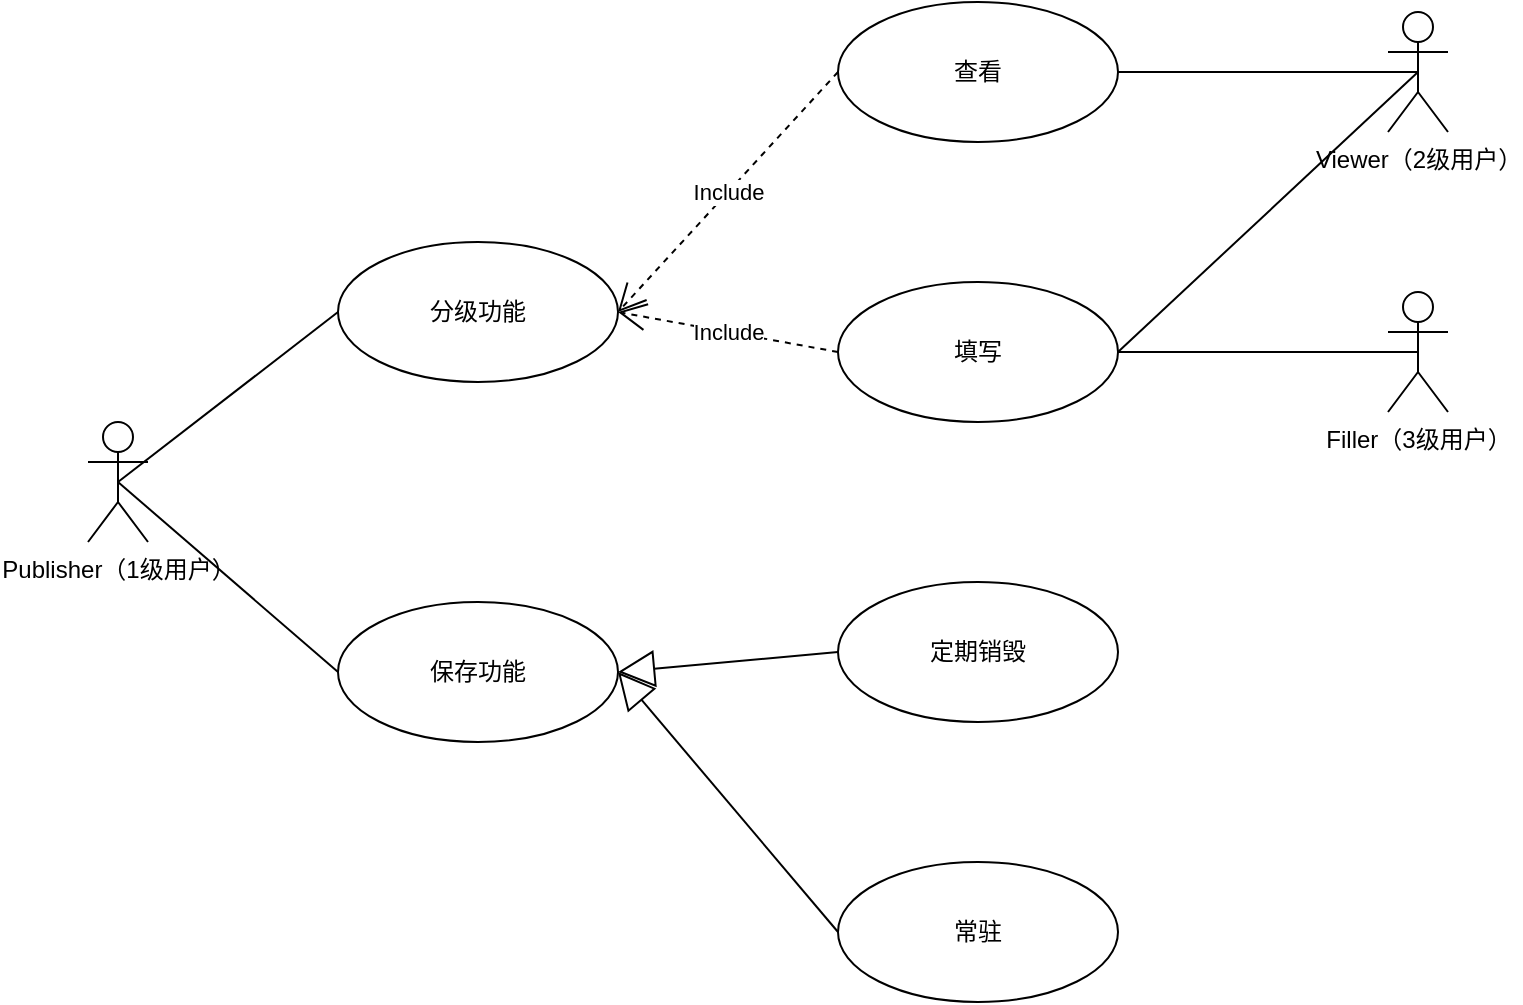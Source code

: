 <mxfile version="21.2.1" type="device">
  <diagram name="第 1 页" id="TaZKIQBUsV19Bjjg31Jk">
    <mxGraphModel dx="1434" dy="836" grid="1" gridSize="10" guides="1" tooltips="1" connect="1" arrows="1" fold="1" page="1" pageScale="1" pageWidth="827" pageHeight="1169" background="#ffffff" math="0" shadow="0">
      <root>
        <mxCell id="0" />
        <mxCell id="1" parent="0" />
        <mxCell id="IYGI5N-7cRo2uVvMuQ5Z-3" value="Publisher（1级用户）" style="shape=umlActor;verticalLabelPosition=bottom;verticalAlign=top;html=1;" parent="1" vertex="1">
          <mxGeometry x="95" y="350" width="30" height="60" as="geometry" />
        </mxCell>
        <mxCell id="IYGI5N-7cRo2uVvMuQ5Z-4" value="分级功能" style="ellipse;whiteSpace=wrap;html=1;" parent="1" vertex="1">
          <mxGeometry x="220" y="260" width="140" height="70" as="geometry" />
        </mxCell>
        <mxCell id="IYGI5N-7cRo2uVvMuQ5Z-5" value="保存功能" style="ellipse;whiteSpace=wrap;html=1;" parent="1" vertex="1">
          <mxGeometry x="220" y="440" width="140" height="70" as="geometry" />
        </mxCell>
        <mxCell id="IYGI5N-7cRo2uVvMuQ5Z-6" value="查看" style="ellipse;whiteSpace=wrap;html=1;" parent="1" vertex="1">
          <mxGeometry x="470" y="140" width="140" height="70" as="geometry" />
        </mxCell>
        <mxCell id="IYGI5N-7cRo2uVvMuQ5Z-7" value="填写" style="ellipse;whiteSpace=wrap;html=1;" parent="1" vertex="1">
          <mxGeometry x="470" y="280" width="140" height="70" as="geometry" />
        </mxCell>
        <mxCell id="IYGI5N-7cRo2uVvMuQ5Z-8" value="Filler（3级用户）" style="shape=umlActor;verticalLabelPosition=bottom;verticalAlign=top;html=1;" parent="1" vertex="1">
          <mxGeometry x="745" y="285" width="30" height="60" as="geometry" />
        </mxCell>
        <mxCell id="IYGI5N-7cRo2uVvMuQ5Z-9" value="Viewer（2级用户）" style="shape=umlActor;verticalLabelPosition=bottom;verticalAlign=top;html=1;" parent="1" vertex="1">
          <mxGeometry x="745" y="145" width="30" height="60" as="geometry" />
        </mxCell>
        <mxCell id="IYGI5N-7cRo2uVvMuQ5Z-12" value="常驻" style="ellipse;whiteSpace=wrap;html=1;" parent="1" vertex="1">
          <mxGeometry x="470" y="570" width="140" height="70" as="geometry" />
        </mxCell>
        <mxCell id="IYGI5N-7cRo2uVvMuQ5Z-13" value="定期销毁" style="ellipse;whiteSpace=wrap;html=1;" parent="1" vertex="1">
          <mxGeometry x="470" y="430" width="140" height="70" as="geometry" />
        </mxCell>
        <mxCell id="IYGI5N-7cRo2uVvMuQ5Z-14" value="" style="endArrow=none;html=1;rounded=0;exitX=0.5;exitY=0.5;exitDx=0;exitDy=0;exitPerimeter=0;entryX=0;entryY=0.5;entryDx=0;entryDy=0;" parent="1" source="IYGI5N-7cRo2uVvMuQ5Z-3" target="IYGI5N-7cRo2uVvMuQ5Z-4" edge="1">
          <mxGeometry width="50" height="50" relative="1" as="geometry">
            <mxPoint x="380" y="420" as="sourcePoint" />
            <mxPoint x="430" y="370" as="targetPoint" />
          </mxGeometry>
        </mxCell>
        <mxCell id="IYGI5N-7cRo2uVvMuQ5Z-15" value="" style="endArrow=none;html=1;rounded=0;exitX=0.5;exitY=0.5;exitDx=0;exitDy=0;exitPerimeter=0;entryX=0;entryY=0.5;entryDx=0;entryDy=0;" parent="1" source="IYGI5N-7cRo2uVvMuQ5Z-3" target="IYGI5N-7cRo2uVvMuQ5Z-5" edge="1">
          <mxGeometry width="50" height="50" relative="1" as="geometry">
            <mxPoint x="260" y="410" as="sourcePoint" />
            <mxPoint x="310" y="360" as="targetPoint" />
          </mxGeometry>
        </mxCell>
        <mxCell id="IYGI5N-7cRo2uVvMuQ5Z-16" value="Include" style="endArrow=open;endSize=12;dashed=1;html=1;rounded=0;entryX=1;entryY=0.5;entryDx=0;entryDy=0;exitX=0;exitY=0.5;exitDx=0;exitDy=0;" parent="1" source="IYGI5N-7cRo2uVvMuQ5Z-6" target="IYGI5N-7cRo2uVvMuQ5Z-4" edge="1">
          <mxGeometry width="160" relative="1" as="geometry">
            <mxPoint x="185" y="220" as="sourcePoint" />
            <mxPoint x="345" y="220" as="targetPoint" />
          </mxGeometry>
        </mxCell>
        <mxCell id="IYGI5N-7cRo2uVvMuQ5Z-17" value="Include" style="endArrow=open;endSize=12;dashed=1;html=1;rounded=0;entryX=1;entryY=0.5;entryDx=0;entryDy=0;exitX=0;exitY=0.5;exitDx=0;exitDy=0;" parent="1" source="IYGI5N-7cRo2uVvMuQ5Z-7" target="IYGI5N-7cRo2uVvMuQ5Z-4" edge="1">
          <mxGeometry width="160" relative="1" as="geometry">
            <mxPoint x="454" y="265" as="sourcePoint" />
            <mxPoint x="364" y="365" as="targetPoint" />
          </mxGeometry>
        </mxCell>
        <mxCell id="IYGI5N-7cRo2uVvMuQ5Z-19" value="" style="endArrow=none;html=1;rounded=0;entryX=1;entryY=0.5;entryDx=0;entryDy=0;exitX=0.5;exitY=0.5;exitDx=0;exitDy=0;exitPerimeter=0;" parent="1" source="IYGI5N-7cRo2uVvMuQ5Z-9" target="IYGI5N-7cRo2uVvMuQ5Z-6" edge="1">
          <mxGeometry width="50" height="50" relative="1" as="geometry">
            <mxPoint x="445" y="270" as="sourcePoint" />
            <mxPoint x="495" y="220" as="targetPoint" />
          </mxGeometry>
        </mxCell>
        <mxCell id="IYGI5N-7cRo2uVvMuQ5Z-20" value="" style="endArrow=none;html=1;rounded=0;exitX=1;exitY=0.5;exitDx=0;exitDy=0;entryX=0.5;entryY=0.5;entryDx=0;entryDy=0;entryPerimeter=0;" parent="1" source="IYGI5N-7cRo2uVvMuQ5Z-7" target="IYGI5N-7cRo2uVvMuQ5Z-8" edge="1">
          <mxGeometry width="50" height="50" relative="1" as="geometry">
            <mxPoint x="445" y="270" as="sourcePoint" />
            <mxPoint x="495" y="220" as="targetPoint" />
          </mxGeometry>
        </mxCell>
        <mxCell id="IYGI5N-7cRo2uVvMuQ5Z-22" value="" style="endArrow=block;endSize=16;endFill=0;html=1;rounded=0;entryX=1;entryY=0.5;entryDx=0;entryDy=0;exitX=0;exitY=0.5;exitDx=0;exitDy=0;" parent="1" source="IYGI5N-7cRo2uVvMuQ5Z-13" target="IYGI5N-7cRo2uVvMuQ5Z-5" edge="1">
          <mxGeometry x="-0.125" width="160" relative="1" as="geometry">
            <mxPoint x="254" y="570" as="sourcePoint" />
            <mxPoint x="414" y="570" as="targetPoint" />
            <mxPoint as="offset" />
          </mxGeometry>
        </mxCell>
        <mxCell id="IYGI5N-7cRo2uVvMuQ5Z-23" value="" style="endArrow=block;endSize=16;endFill=0;html=1;rounded=0;entryX=1;entryY=0.5;entryDx=0;entryDy=0;exitX=0;exitY=0.5;exitDx=0;exitDy=0;" parent="1" source="IYGI5N-7cRo2uVvMuQ5Z-12" target="IYGI5N-7cRo2uVvMuQ5Z-5" edge="1">
          <mxGeometry x="-0.125" width="160" relative="1" as="geometry">
            <mxPoint x="264" y="580" as="sourcePoint" />
            <mxPoint x="424" y="580" as="targetPoint" />
            <mxPoint as="offset" />
          </mxGeometry>
        </mxCell>
        <mxCell id="7QolFjnkF9FWPQXcOFJb-1" value="" style="endArrow=none;html=1;rounded=0;entryX=0.5;entryY=0.5;entryDx=0;entryDy=0;entryPerimeter=0;exitX=1;exitY=0.5;exitDx=0;exitDy=0;" edge="1" parent="1" source="IYGI5N-7cRo2uVvMuQ5Z-7" target="IYGI5N-7cRo2uVvMuQ5Z-9">
          <mxGeometry width="50" height="50" relative="1" as="geometry">
            <mxPoint x="390" y="450" as="sourcePoint" />
            <mxPoint x="440" y="400" as="targetPoint" />
          </mxGeometry>
        </mxCell>
      </root>
    </mxGraphModel>
  </diagram>
</mxfile>
